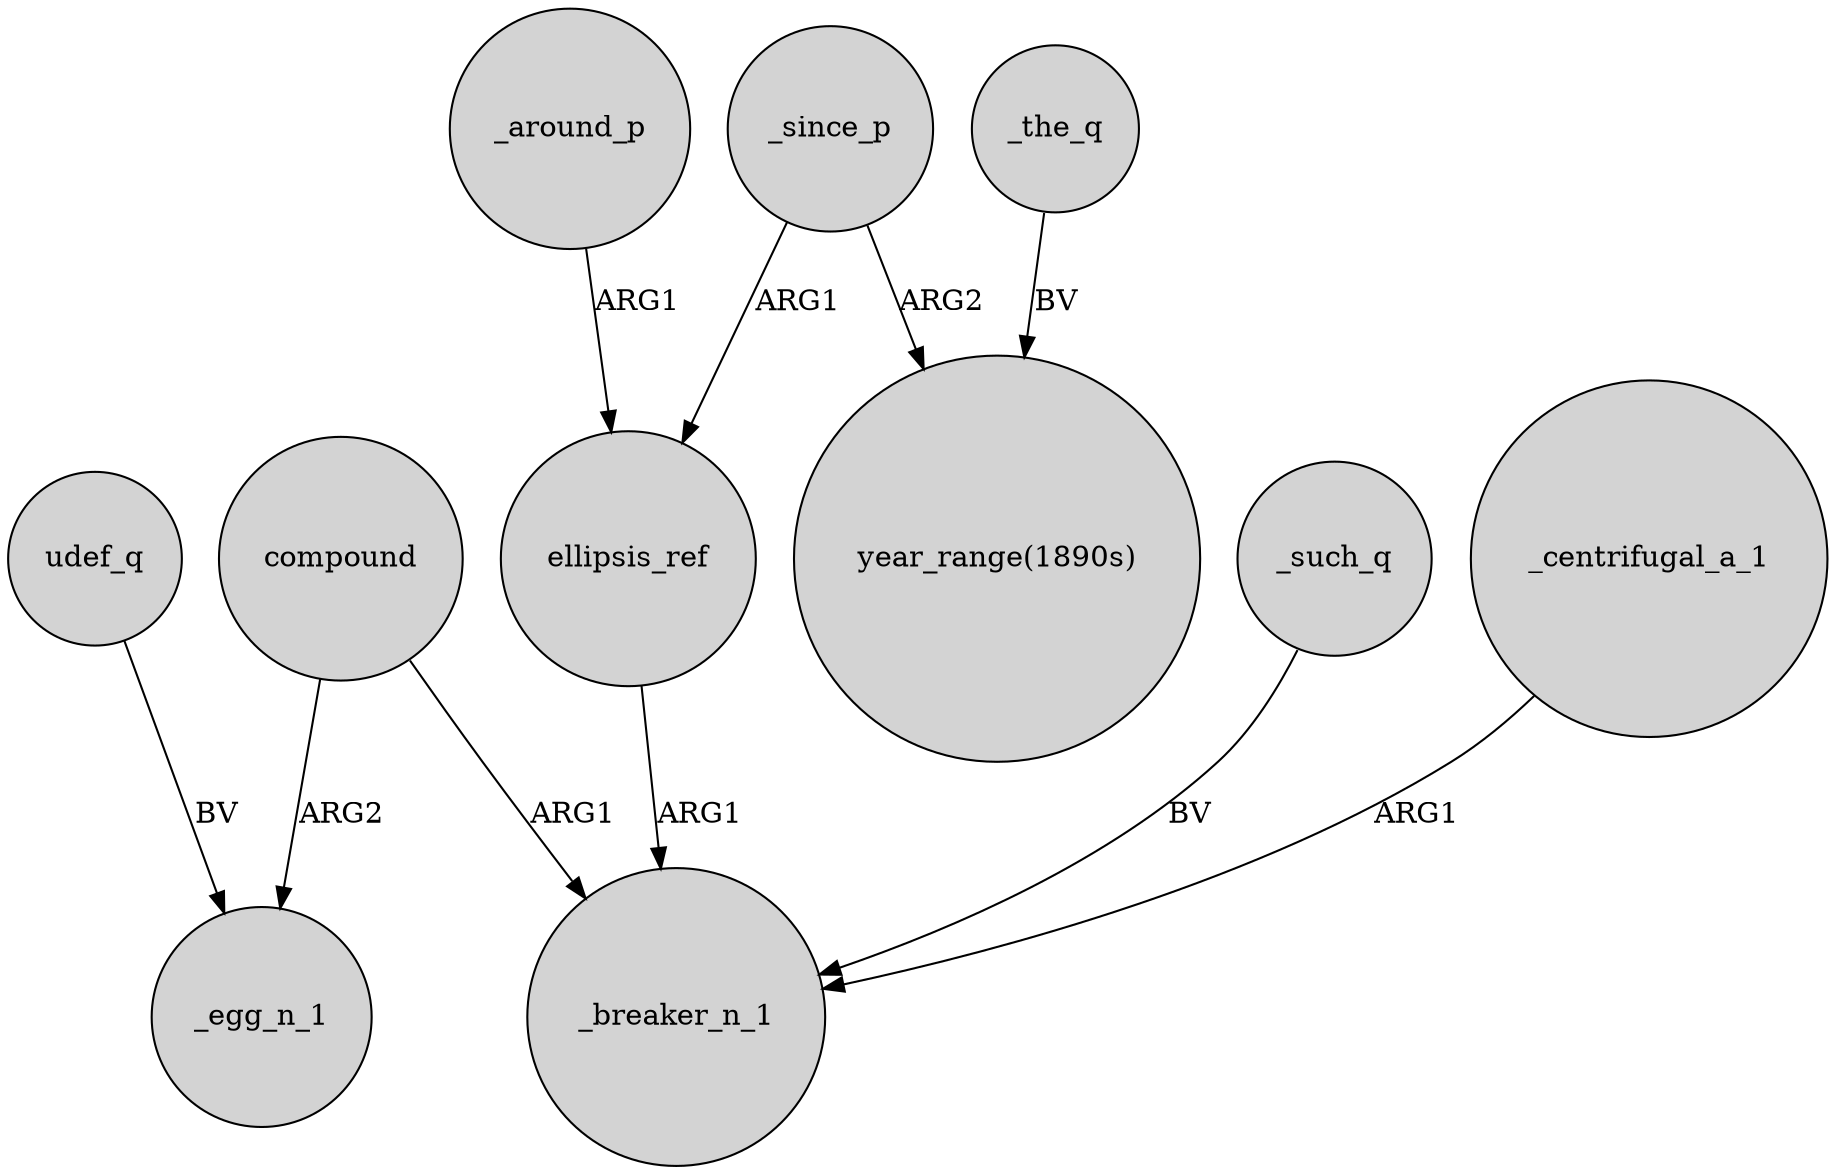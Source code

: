 digraph {
	node [shape=circle style=filled]
	compound -> _egg_n_1 [label=ARG2]
	compound -> _breaker_n_1 [label=ARG1]
	_centrifugal_a_1 -> _breaker_n_1 [label=ARG1]
	_since_p -> "year_range(1890s)" [label=ARG2]
	_around_p -> ellipsis_ref [label=ARG1]
	udef_q -> _egg_n_1 [label=BV]
	_such_q -> _breaker_n_1 [label=BV]
	_the_q -> "year_range(1890s)" [label=BV]
	ellipsis_ref -> _breaker_n_1 [label=ARG1]
	_since_p -> ellipsis_ref [label=ARG1]
}
